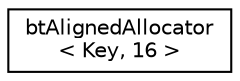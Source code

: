 digraph "Graphical Class Hierarchy"
{
  edge [fontname="Helvetica",fontsize="10",labelfontname="Helvetica",labelfontsize="10"];
  node [fontname="Helvetica",fontsize="10",shape=record];
  rankdir="LR";
  Node1 [label="btAlignedAllocator\l\< Key, 16 \>",height=0.2,width=0.4,color="black", fillcolor="white", style="filled",URL="$classbt_aligned_allocator.html"];
}
